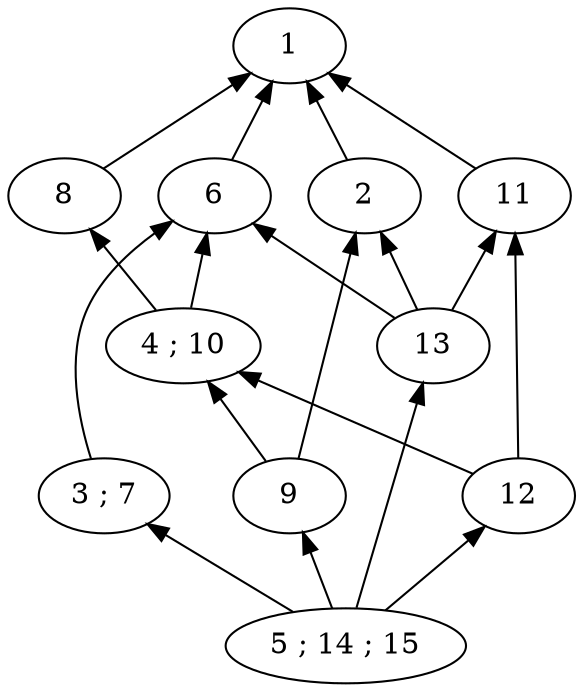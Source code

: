 strict digraph G {
	graph [bb="0,0,270,324"];
	node [label="\N"];
	1	 [height=0.5,
		label=1,
		pos="135,306",
		width=0.75];
	2	 [height=0.5,
		label=2,
		pos="171,234",
		width=0.75];
	1 -> 2	 [dir=back,
		pos="s,143.71,288.57 148.22,279.55 152.94,270.12 158.13,259.73 162.37,251.27"];
	6	 [height=0.5,
		label=6,
		pos="99,234",
		width=0.75];
	1 -> 6	 [dir=back,
		pos="s,126.29,288.57 121.78,279.55 117.06,270.12 111.87,259.73 107.63,251.27"];
	8	 [height=0.5,
		label=8,
		pos="27,234",
		width=0.75];
	1 -> 8	 [dir=back,
		pos="s,115.69,293.13 107.35,287.56 88.175,274.78 63.136,258.09 46.141,246.76"];
	11	 [height=0.5,
		label=11,
		pos="243,234",
		width=0.75];
	1 -> 11	 [dir=back,
		pos="s,154.31,293.13 162.65,287.56 181.82,274.78 206.86,258.09 223.86,246.76"];
	9	 [height=0.5,
		label=9,
		pos="133,90",
		width=0.75];
	2 -> 9	 [dir=back,
		pos="s,166.26,216.05 163.66,206.17 156.03,177.26 144.31,132.87 137.8,108.17"];
	13	 [height=0.5,
		label=13,
		pos="200,162",
		width=0.75];
	2 -> 13	 [dir=back,
		pos="s,178.02,216.57 181.86,207.04 185.57,197.83 189.62,187.78 192.94,179.52"];
	3	 [height=0.5,
		label="3 ; 7",
		pos="50,90",
		width=0.75];
	5	 [height=0.5,
		label="5 ; 14 ; 15",
		pos="160,18",
		width=1.3179];
	3 -> 5	 [dir=back,
		pos="s,69.413,77.294 77.788,71.812 95.8,60.022 119.02,44.825 136.18,33.589"];
	4	 [height=0.5,
		label="4 ; 10",
		pos="86,162",
		width=0.86659];
	4 -> 9	 [dir=back,
		pos="s,97.138,144.94 102.73,136.37 109.11,126.6 116.22,115.71 121.94,106.94"];
	12	 [height=0.5,
		label=12,
		pos="243,90",
		width=0.75];
	4 -> 12	 [dir=back,
		pos="s,110.53,150.75 119.93,146.44 150.44,132.45 194.38,112.3 220.67,100.24"];
	6 -> 3	 [dir=back,
		pos="s,79.971,220.85 72.273,214.39 62.016,205.22 51.466,193.37 46,180 36.413,156.55 40.562,126.74 44.9,108.01"];
	6 -> 4	 [dir=back,
		pos="s,95.72,215.83 93.941,205.98 92.358,197.21 90.656,187.78 89.234,179.91"];
	6 -> 13	 [dir=back,
		pos="s,117.52,220.79 126.14,214.65 143.57,202.22 165.76,186.41 181.25,175.37"];
	8 -> 4	 [dir=back,
		pos="s,40.094,218.02 46.589,210.09 55.101,199.71 64.857,187.8 72.534,178.43"];
	9 -> 5	 [dir=back,
		pos="s,139.67,72.202 143.19,62.832 146.57,53.802 150.26,43.983 153.31,35.843"];
	11 -> 12	 [dir=back,
		pos="s,243,215.76 243,205.47 243,176.52 243,132.57 243,108.09"];
	11 -> 13	 [dir=back,
		pos="s,232.81,216.94 227.51,208.07 221.72,198.37 215.3,187.62 210.12,178.94"];
	12 -> 5	 [dir=back,
		pos="s,226.2,75.43 218.37,68.633 205.81,57.737 190.76,44.686 179.09,34.563"];
	13 -> 5	 [dir=back,
		pos="s,195.01,144.05 192.27,134.17 184.24,105.26 171.91,60.87 165.05,36.173"];
}
